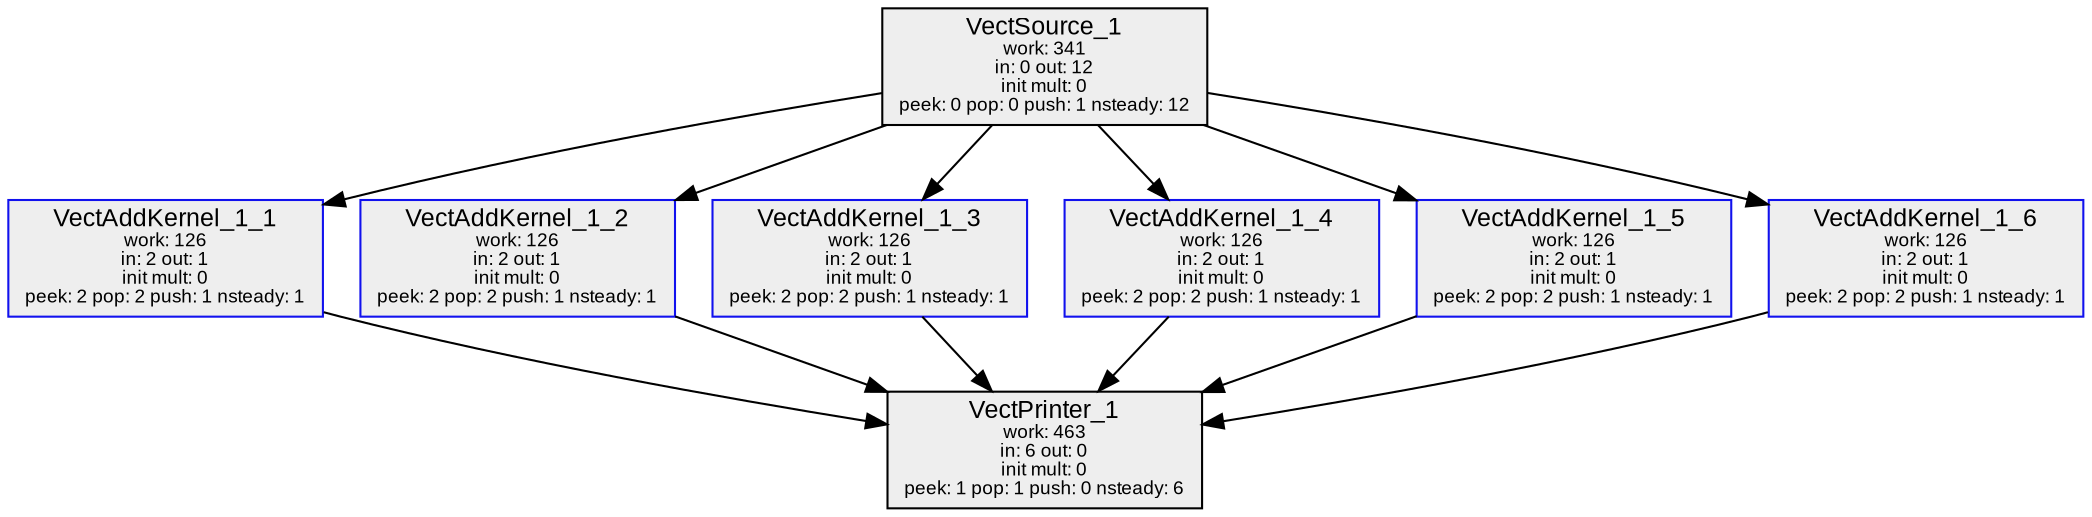 digraph prof {
ratio=fill; margin=0; nodesep=0.25; ranksep=0.5;
node [style=filled; fillcolor="#EEEEEE"; shape=box; fontname="arial"];
edge [fontname="arial"; fontsize=9;];
VectSource_1[label=<<FONT POINT-SIZE="12">VectSource_1</FONT><BR/><FONT POINT-SIZE="9">work: 341</FONT><BR/><FONT POINT-SIZE="9">in: 0 out: 12</FONT><BR/><FONT POINT-SIZE="9">init mult: 0</FONT><BR/><FONT POINT-SIZE="9">peek: 0 pop: 0 push: 1 nsteady: 12</FONT>>;];
VectAddKernel_1_1[color="#1111EE";label=<<FONT POINT-SIZE="12">VectAddKernel_1_1</FONT><BR/><FONT POINT-SIZE="9">work: 126</FONT><BR/><FONT POINT-SIZE="9">in: 2 out: 1</FONT><BR/><FONT POINT-SIZE="9">init mult: 0</FONT><BR/><FONT POINT-SIZE="9">peek: 2 pop: 2 push: 1 nsteady: 1</FONT>>;];
VectSource_1 -> VectAddKernel_1_1;
VectAddKernel_1_2[color="#1111EE";label=<<FONT POINT-SIZE="12">VectAddKernel_1_2</FONT><BR/><FONT POINT-SIZE="9">work: 126</FONT><BR/><FONT POINT-SIZE="9">in: 2 out: 1</FONT><BR/><FONT POINT-SIZE="9">init mult: 0</FONT><BR/><FONT POINT-SIZE="9">peek: 2 pop: 2 push: 1 nsteady: 1</FONT>>;];
VectSource_1 -> VectAddKernel_1_2;
VectAddKernel_1_3[color="#1111EE";label=<<FONT POINT-SIZE="12">VectAddKernel_1_3</FONT><BR/><FONT POINT-SIZE="9">work: 126</FONT><BR/><FONT POINT-SIZE="9">in: 2 out: 1</FONT><BR/><FONT POINT-SIZE="9">init mult: 0</FONT><BR/><FONT POINT-SIZE="9">peek: 2 pop: 2 push: 1 nsteady: 1</FONT>>;];
VectSource_1 -> VectAddKernel_1_3;
VectAddKernel_1_4[color="#1111EE";label=<<FONT POINT-SIZE="12">VectAddKernel_1_4</FONT><BR/><FONT POINT-SIZE="9">work: 126</FONT><BR/><FONT POINT-SIZE="9">in: 2 out: 1</FONT><BR/><FONT POINT-SIZE="9">init mult: 0</FONT><BR/><FONT POINT-SIZE="9">peek: 2 pop: 2 push: 1 nsteady: 1</FONT>>;];
VectSource_1 -> VectAddKernel_1_4;
VectAddKernel_1_5[color="#1111EE";label=<<FONT POINT-SIZE="12">VectAddKernel_1_5</FONT><BR/><FONT POINT-SIZE="9">work: 126</FONT><BR/><FONT POINT-SIZE="9">in: 2 out: 1</FONT><BR/><FONT POINT-SIZE="9">init mult: 0</FONT><BR/><FONT POINT-SIZE="9">peek: 2 pop: 2 push: 1 nsteady: 1</FONT>>;];
VectSource_1 -> VectAddKernel_1_5;
VectAddKernel_1_6[color="#1111EE";label=<<FONT POINT-SIZE="12">VectAddKernel_1_6</FONT><BR/><FONT POINT-SIZE="9">work: 126</FONT><BR/><FONT POINT-SIZE="9">in: 2 out: 1</FONT><BR/><FONT POINT-SIZE="9">init mult: 0</FONT><BR/><FONT POINT-SIZE="9">peek: 2 pop: 2 push: 1 nsteady: 1</FONT>>;];
VectSource_1 -> VectAddKernel_1_6;
VectPrinter_1[label=<<FONT POINT-SIZE="12">VectPrinter_1</FONT><BR/><FONT POINT-SIZE="9">work: 463</FONT><BR/><FONT POINT-SIZE="9">in: 6 out: 0</FONT><BR/><FONT POINT-SIZE="9">init mult: 0</FONT><BR/><FONT POINT-SIZE="9">peek: 1 pop: 1 push: 0 nsteady: 6</FONT>>;];
VectAddKernel_1_1 -> VectPrinter_1;
VectAddKernel_1_2 -> VectPrinter_1;
VectAddKernel_1_3 -> VectPrinter_1;
VectAddKernel_1_4 -> VectPrinter_1;
VectAddKernel_1_5 -> VectPrinter_1;
VectAddKernel_1_6 -> VectPrinter_1;
}